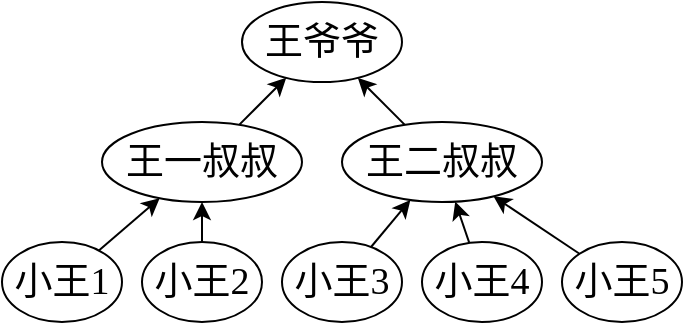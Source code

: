 <mxfile>
    <diagram id="LXeAL12Woh3zOKZl7c3A" name="第 1 页">
        <mxGraphModel dx="661" dy="370" grid="1" gridSize="10" guides="1" tooltips="1" connect="1" arrows="1" fold="1" page="1" pageScale="1" pageWidth="827" pageHeight="1169" math="0" shadow="0">
            <root>
                <mxCell id="0"/>
                <mxCell id="1" parent="0"/>
                <mxCell id="2" value="王爷爷" style="ellipse;whiteSpace=wrap;html=1;fontSize=19;fontFamily=Times New Roman;" vertex="1" parent="1">
                    <mxGeometry x="360" y="200" width="80" height="40" as="geometry"/>
                </mxCell>
                <mxCell id="15" style="edgeStyle=none;html=1;fontSize=19;fontFamily=Times New Roman;" edge="1" parent="1" source="3" target="2">
                    <mxGeometry relative="1" as="geometry"/>
                </mxCell>
                <mxCell id="3" value="王一叔叔" style="ellipse;whiteSpace=wrap;html=1;fontSize=19;fontFamily=Times New Roman;" vertex="1" parent="1">
                    <mxGeometry x="290" y="260" width="100" height="40" as="geometry"/>
                </mxCell>
                <mxCell id="16" style="edgeStyle=none;html=1;fontSize=19;fontFamily=Times New Roman;" edge="1" parent="1" source="4" target="2">
                    <mxGeometry relative="1" as="geometry"/>
                </mxCell>
                <mxCell id="4" value="王二叔叔" style="ellipse;whiteSpace=wrap;html=1;fontSize=19;fontFamily=Times New Roman;" vertex="1" parent="1">
                    <mxGeometry x="410" y="260" width="100" height="40" as="geometry"/>
                </mxCell>
                <mxCell id="10" style="edgeStyle=none;html=1;fontSize=19;fontFamily=Times New Roman;" edge="1" parent="1" source="5" target="3">
                    <mxGeometry relative="1" as="geometry"/>
                </mxCell>
                <mxCell id="5" value="小王1" style="ellipse;whiteSpace=wrap;html=1;fontSize=19;fontFamily=Times New Roman;" vertex="1" parent="1">
                    <mxGeometry x="240" y="320" width="60" height="40" as="geometry"/>
                </mxCell>
                <mxCell id="11" style="edgeStyle=none;html=1;fontSize=19;fontFamily=Times New Roman;" edge="1" parent="1" source="6" target="3">
                    <mxGeometry relative="1" as="geometry"/>
                </mxCell>
                <mxCell id="6" value="小王2" style="ellipse;whiteSpace=wrap;html=1;fontSize=19;fontFamily=Times New Roman;" vertex="1" parent="1">
                    <mxGeometry x="310" y="320" width="60" height="40" as="geometry"/>
                </mxCell>
                <mxCell id="12" style="edgeStyle=none;html=1;fontSize=19;fontFamily=Times New Roman;" edge="1" parent="1" source="7" target="4">
                    <mxGeometry relative="1" as="geometry"/>
                </mxCell>
                <mxCell id="7" value="小王3" style="ellipse;whiteSpace=wrap;html=1;fontSize=19;fontFamily=Times New Roman;" vertex="1" parent="1">
                    <mxGeometry x="380" y="320" width="60" height="40" as="geometry"/>
                </mxCell>
                <mxCell id="13" style="edgeStyle=none;html=1;fontSize=19;fontFamily=Times New Roman;" edge="1" parent="1" source="8" target="4">
                    <mxGeometry relative="1" as="geometry"/>
                </mxCell>
                <mxCell id="8" value="小王4" style="ellipse;whiteSpace=wrap;html=1;fontSize=19;fontFamily=Times New Roman;" vertex="1" parent="1">
                    <mxGeometry x="450" y="320" width="60" height="40" as="geometry"/>
                </mxCell>
                <mxCell id="14" style="edgeStyle=none;html=1;fontSize=19;fontFamily=Times New Roman;" edge="1" parent="1" source="9" target="4">
                    <mxGeometry relative="1" as="geometry"/>
                </mxCell>
                <mxCell id="9" value="小王5" style="ellipse;whiteSpace=wrap;html=1;fontSize=19;fontFamily=Times New Roman;" vertex="1" parent="1">
                    <mxGeometry x="520" y="320" width="60" height="40" as="geometry"/>
                </mxCell>
            </root>
        </mxGraphModel>
    </diagram>
</mxfile>